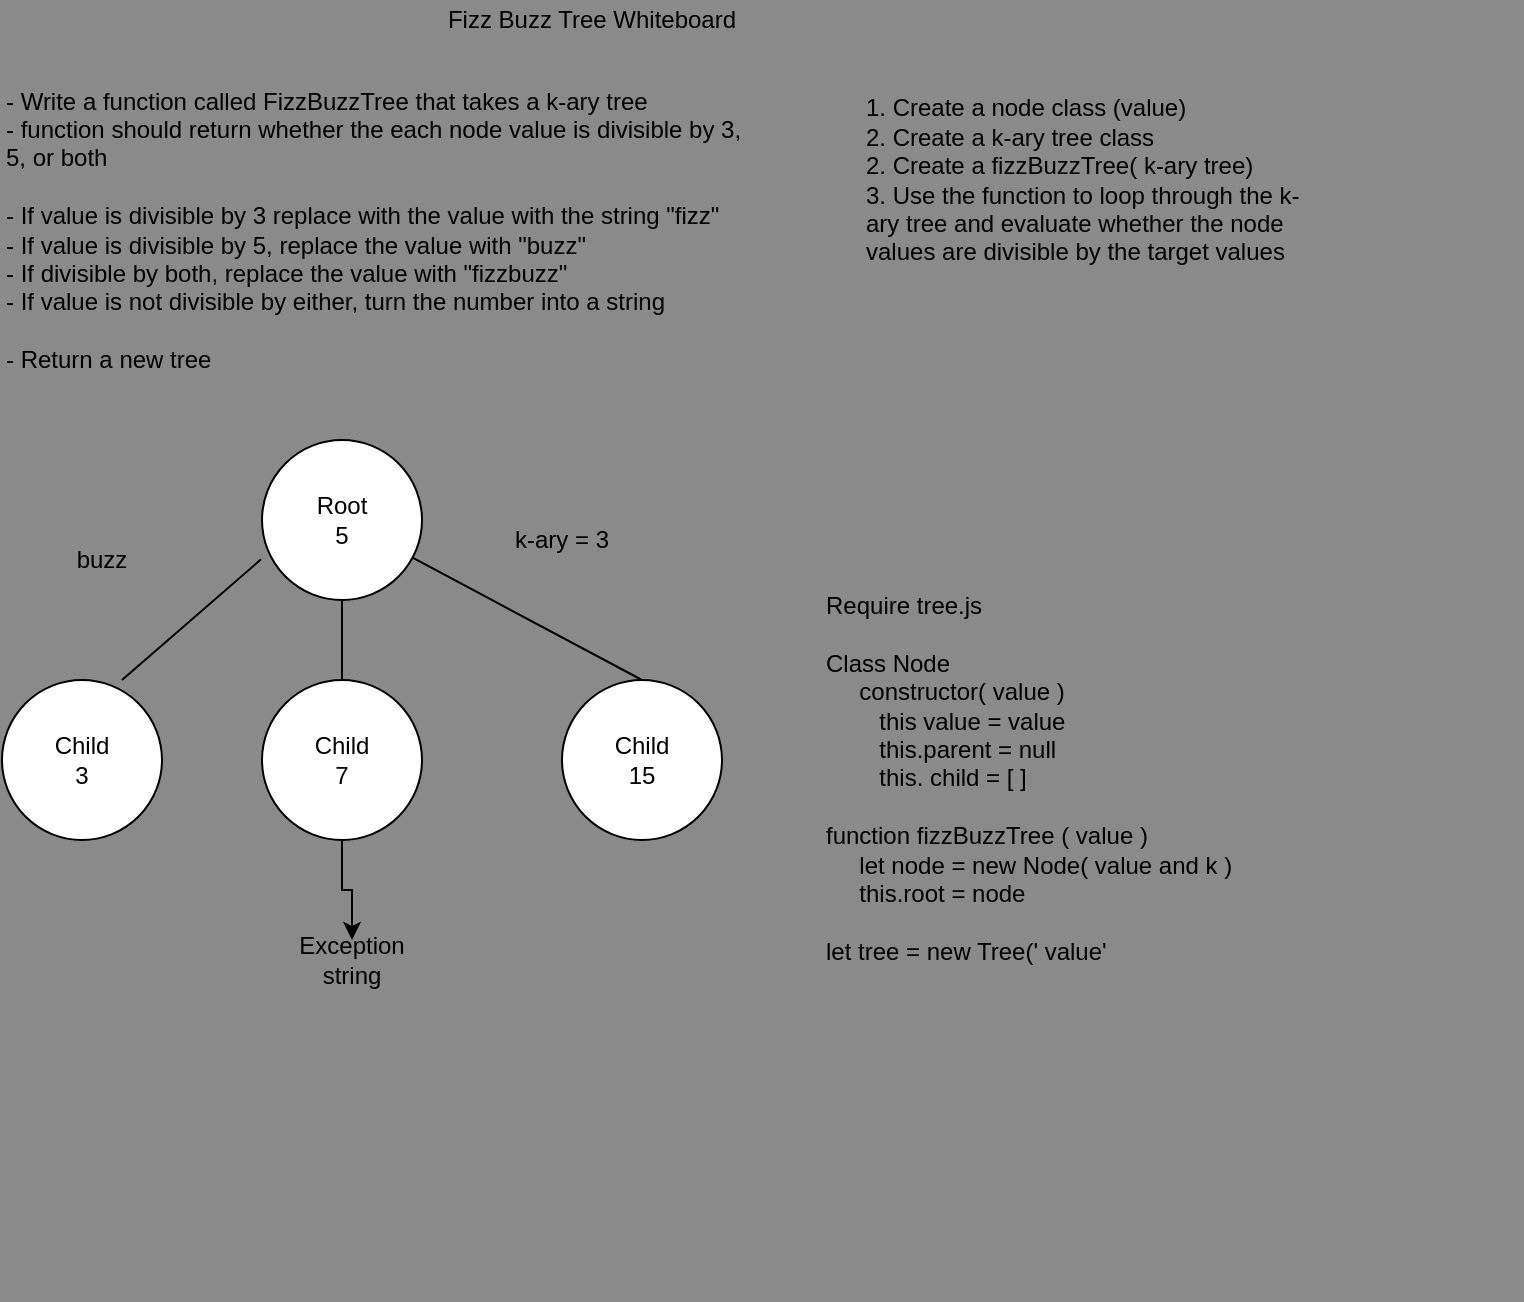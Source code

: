 <mxfile version="13.6.5">
    <diagram id="s7CpuAstifdW_TrbpQUn" name="Page-1">
        <mxGraphModel dx="887" dy="742" grid="0" gridSize="10" guides="1" tooltips="1" connect="1" arrows="1" fold="1" page="1" pageScale="1" pageWidth="850" pageHeight="1100" background="#8A8A8A" math="0" shadow="0">
            <root>
                <mxCell id="0"/>
                <mxCell id="1" parent="0"/>
                <mxCell id="2" value="Fizz Buzz Tree Whiteboard" style="text;html=1;strokeColor=none;fillColor=none;align=center;verticalAlign=middle;whiteSpace=wrap;rounded=0;" parent="1" vertex="1">
                    <mxGeometry x="250" y="20" width="150" height="20" as="geometry"/>
                </mxCell>
                <mxCell id="4" value="- Write a function called FizzBuzzTree that takes a k-ary tree&lt;br&gt;- function should return whether the each node value is divisible by 3, 5, or both&lt;br&gt;&lt;br&gt;- If value is divisible by 3 replace with the value with the string &quot;fizz&quot;&lt;br&gt;- If value is divisible by 5, replace the value with &quot;buzz&quot; &lt;br&gt;- If divisible by both, replace the value with &quot;fizzbuzz&quot;&lt;br&gt;- If value is not divisible by either, turn the number into a string&lt;br&gt;&lt;br&gt;- Return a new tree" style="text;html=1;strokeColor=none;fillColor=none;align=left;verticalAlign=middle;whiteSpace=wrap;rounded=0;" parent="1" vertex="1">
                    <mxGeometry x="30" y="49" width="380" height="171" as="geometry"/>
                </mxCell>
                <mxCell id="6" value="Root&lt;br&gt;5" style="ellipse;whiteSpace=wrap;html=1;aspect=fixed;" parent="1" vertex="1">
                    <mxGeometry x="160" y="240" width="80" height="80" as="geometry"/>
                </mxCell>
                <mxCell id="7" value="Child&lt;br&gt;3" style="ellipse;whiteSpace=wrap;html=1;aspect=fixed;" parent="1" vertex="1">
                    <mxGeometry x="30" y="360" width="80" height="80" as="geometry"/>
                </mxCell>
                <mxCell id="20" style="edgeStyle=orthogonalEdgeStyle;rounded=0;orthogonalLoop=1;jettySize=auto;html=1;exitX=0.5;exitY=1;exitDx=0;exitDy=0;entryX=0.5;entryY=0;entryDx=0;entryDy=0;" parent="1" source="8" target="19" edge="1">
                    <mxGeometry relative="1" as="geometry"/>
                </mxCell>
                <mxCell id="8" value="Child&lt;br&gt;7" style="ellipse;whiteSpace=wrap;html=1;aspect=fixed;" parent="1" vertex="1">
                    <mxGeometry x="160" y="360" width="80" height="80" as="geometry"/>
                </mxCell>
                <mxCell id="9" value="Child&lt;br&gt;15" style="ellipse;whiteSpace=wrap;html=1;aspect=fixed;" parent="1" vertex="1">
                    <mxGeometry x="310" y="360" width="80" height="80" as="geometry"/>
                </mxCell>
                <mxCell id="12" value="k-ary = 3" style="text;html=1;strokeColor=none;fillColor=none;align=center;verticalAlign=middle;whiteSpace=wrap;rounded=0;" parent="1" vertex="1">
                    <mxGeometry x="280" y="280" width="60" height="20" as="geometry"/>
                </mxCell>
                <mxCell id="13" value="" style="endArrow=none;html=1;entryX=-0.006;entryY=0.746;entryDx=0;entryDy=0;entryPerimeter=0;" parent="1" target="6" edge="1">
                    <mxGeometry width="50" height="50" relative="1" as="geometry">
                        <mxPoint x="90" y="360" as="sourcePoint"/>
                        <mxPoint x="140" y="310" as="targetPoint"/>
                    </mxGeometry>
                </mxCell>
                <mxCell id="14" value="" style="endArrow=none;html=1;entryX=0.5;entryY=1;entryDx=0;entryDy=0;" parent="1" target="6" edge="1">
                    <mxGeometry width="50" height="50" relative="1" as="geometry">
                        <mxPoint x="200" y="360" as="sourcePoint"/>
                        <mxPoint x="250" y="310" as="targetPoint"/>
                    </mxGeometry>
                </mxCell>
                <mxCell id="16" value="" style="endArrow=none;html=1;entryX=0.5;entryY=0;entryDx=0;entryDy=0;" parent="1" source="6" target="9" edge="1">
                    <mxGeometry width="50" height="50" relative="1" as="geometry">
                        <mxPoint x="310" y="300" as="sourcePoint"/>
                        <mxPoint x="360" y="250" as="targetPoint"/>
                    </mxGeometry>
                </mxCell>
                <mxCell id="19" value="Exception string" style="text;html=1;strokeColor=none;fillColor=none;align=center;verticalAlign=middle;whiteSpace=wrap;rounded=0;" parent="1" vertex="1">
                    <mxGeometry x="170" y="490" width="70" height="20" as="geometry"/>
                </mxCell>
                <mxCell id="21" value="buzz" style="text;html=1;strokeColor=none;fillColor=none;align=center;verticalAlign=middle;whiteSpace=wrap;rounded=0;" parent="1" vertex="1">
                    <mxGeometry x="60" y="290" width="40" height="20" as="geometry"/>
                </mxCell>
                <mxCell id="22" value="1. Create a node class (value)&lt;br&gt;2. Create a k-ary tree class&lt;br&gt;2. Create a fizzBuzzTree( k-ary tree)&lt;br&gt;3. Use the function to loop through the k-ary tree and evaluate whether the node values are divisible by the target values" style="text;html=1;strokeColor=none;fillColor=none;align=left;verticalAlign=middle;whiteSpace=wrap;rounded=0;" parent="1" vertex="1">
                    <mxGeometry x="460" y="40" width="230" height="140" as="geometry"/>
                </mxCell>
                <mxCell id="23" value="Require tree.js&lt;br&gt;&lt;br&gt;Class Node&amp;nbsp;&lt;br&gt;&amp;nbsp; &amp;nbsp; &amp;nbsp;constructor( value )&lt;br&gt;&amp;nbsp; &amp;nbsp; &amp;nbsp; &amp;nbsp; this value = value&lt;br&gt;&amp;nbsp; &amp;nbsp; &amp;nbsp; &amp;nbsp; this.parent = null&lt;br&gt;&amp;nbsp; &amp;nbsp; &amp;nbsp; &amp;nbsp; this. child = [ ]&amp;nbsp;&lt;br&gt;&lt;br&gt;function fizzBuzzTree ( value )&amp;nbsp;&lt;br&gt;&amp;nbsp; &amp;nbsp; &amp;nbsp;let node&amp;nbsp;= new Node( value and k )&lt;br&gt;&amp;nbsp; &amp;nbsp; &amp;nbsp;this.root = node&lt;br&gt;&lt;br&gt;let tree = new Tree(' value'&amp;nbsp;&lt;br&gt;&amp;nbsp; &amp;nbsp; &amp;nbsp;&lt;br&gt;&amp;nbsp; &amp;nbsp; &amp;nbsp;&lt;br&gt;&lt;br&gt;&lt;br&gt;&amp;nbsp; &amp;nbsp; &amp;nbsp;" style="text;html=1;strokeColor=none;align=left;verticalAlign=middle;whiteSpace=wrap;rounded=0;" parent="1" vertex="1">
                    <mxGeometry x="440" y="220" width="350" height="450" as="geometry"/>
                </mxCell>
            </root>
        </mxGraphModel>
    </diagram>
</mxfile>